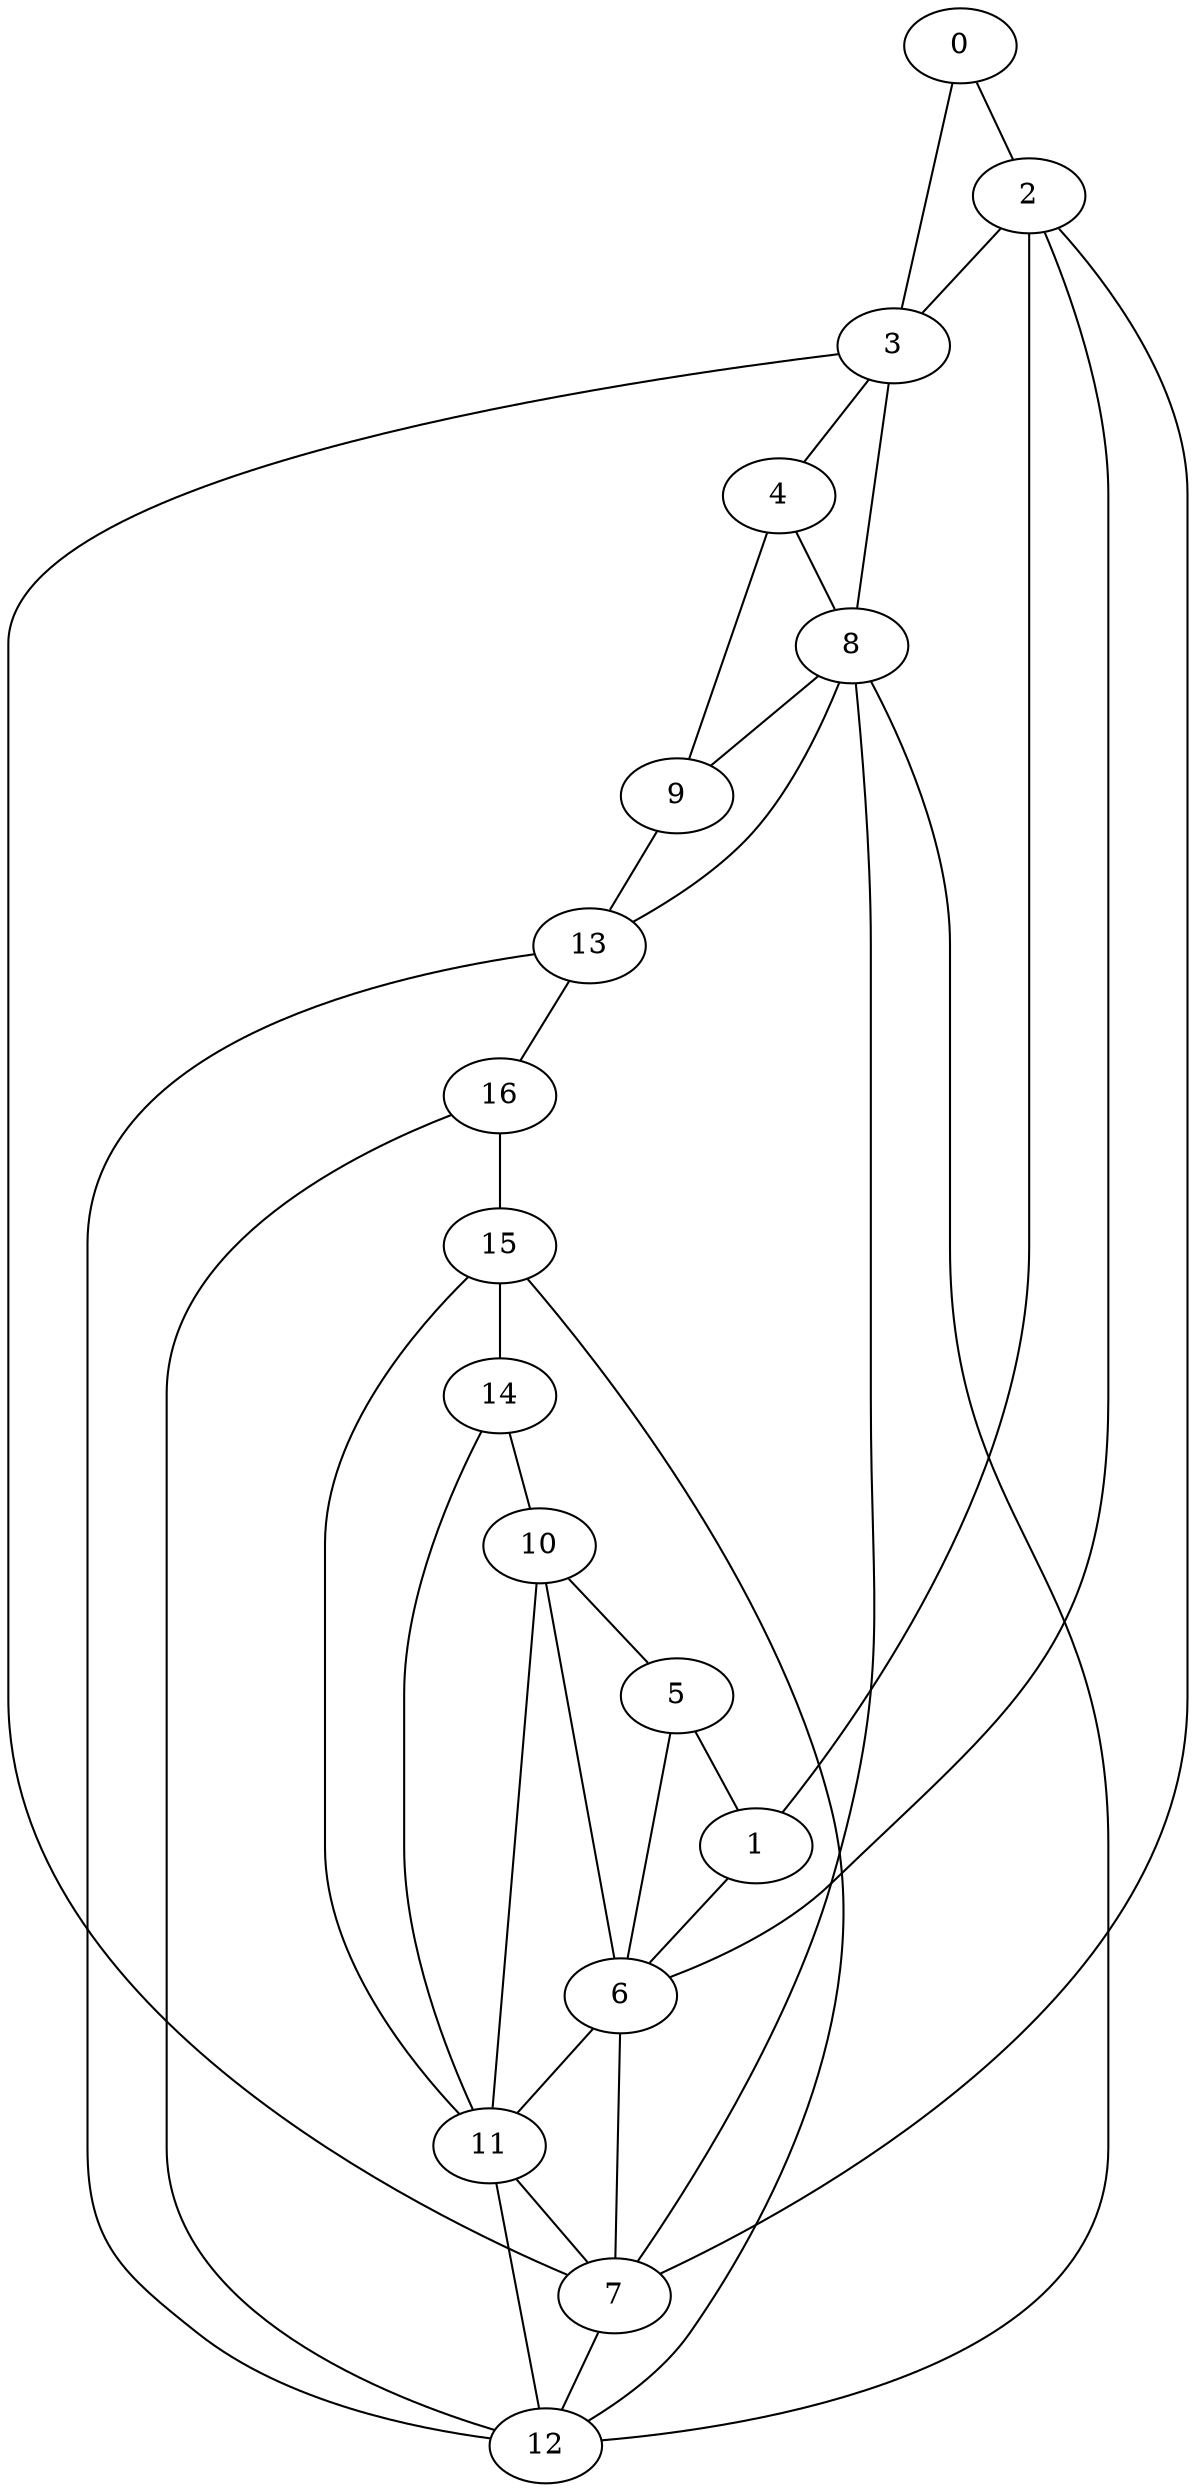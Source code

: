graph G {
0[v_in_cycle=1];
1[v_in_cycle=1];
2[v_in_cycle=1];
3[v_in_cycle=1];
4[v_in_cycle=1];
5[v_in_cycle=1];
6[v_in_cycle=0];
7[v_in_cycle=1];
8[v_in_cycle=1];
9[v_in_cycle=1];
10[v_in_cycle=1];
11[v_in_cycle=1];
12[v_in_cycle=1];
13[v_in_cycle=1];
14[v_in_cycle=1];
15[v_in_cycle=1];
16[v_in_cycle=1];

1--2--6--11--7--12--8--3--4--9--13--16--15--14--10--5--1[e_in_cycle=1];
2--7--6--10--11--12--13--8--7--3--0--2--3[e_in_cycle=0];
1--6--5[e_in_cycle=0];
4--8--9[e_in_cycle=0];
14--11--15--12--16[e_in_cycle=0];

}
